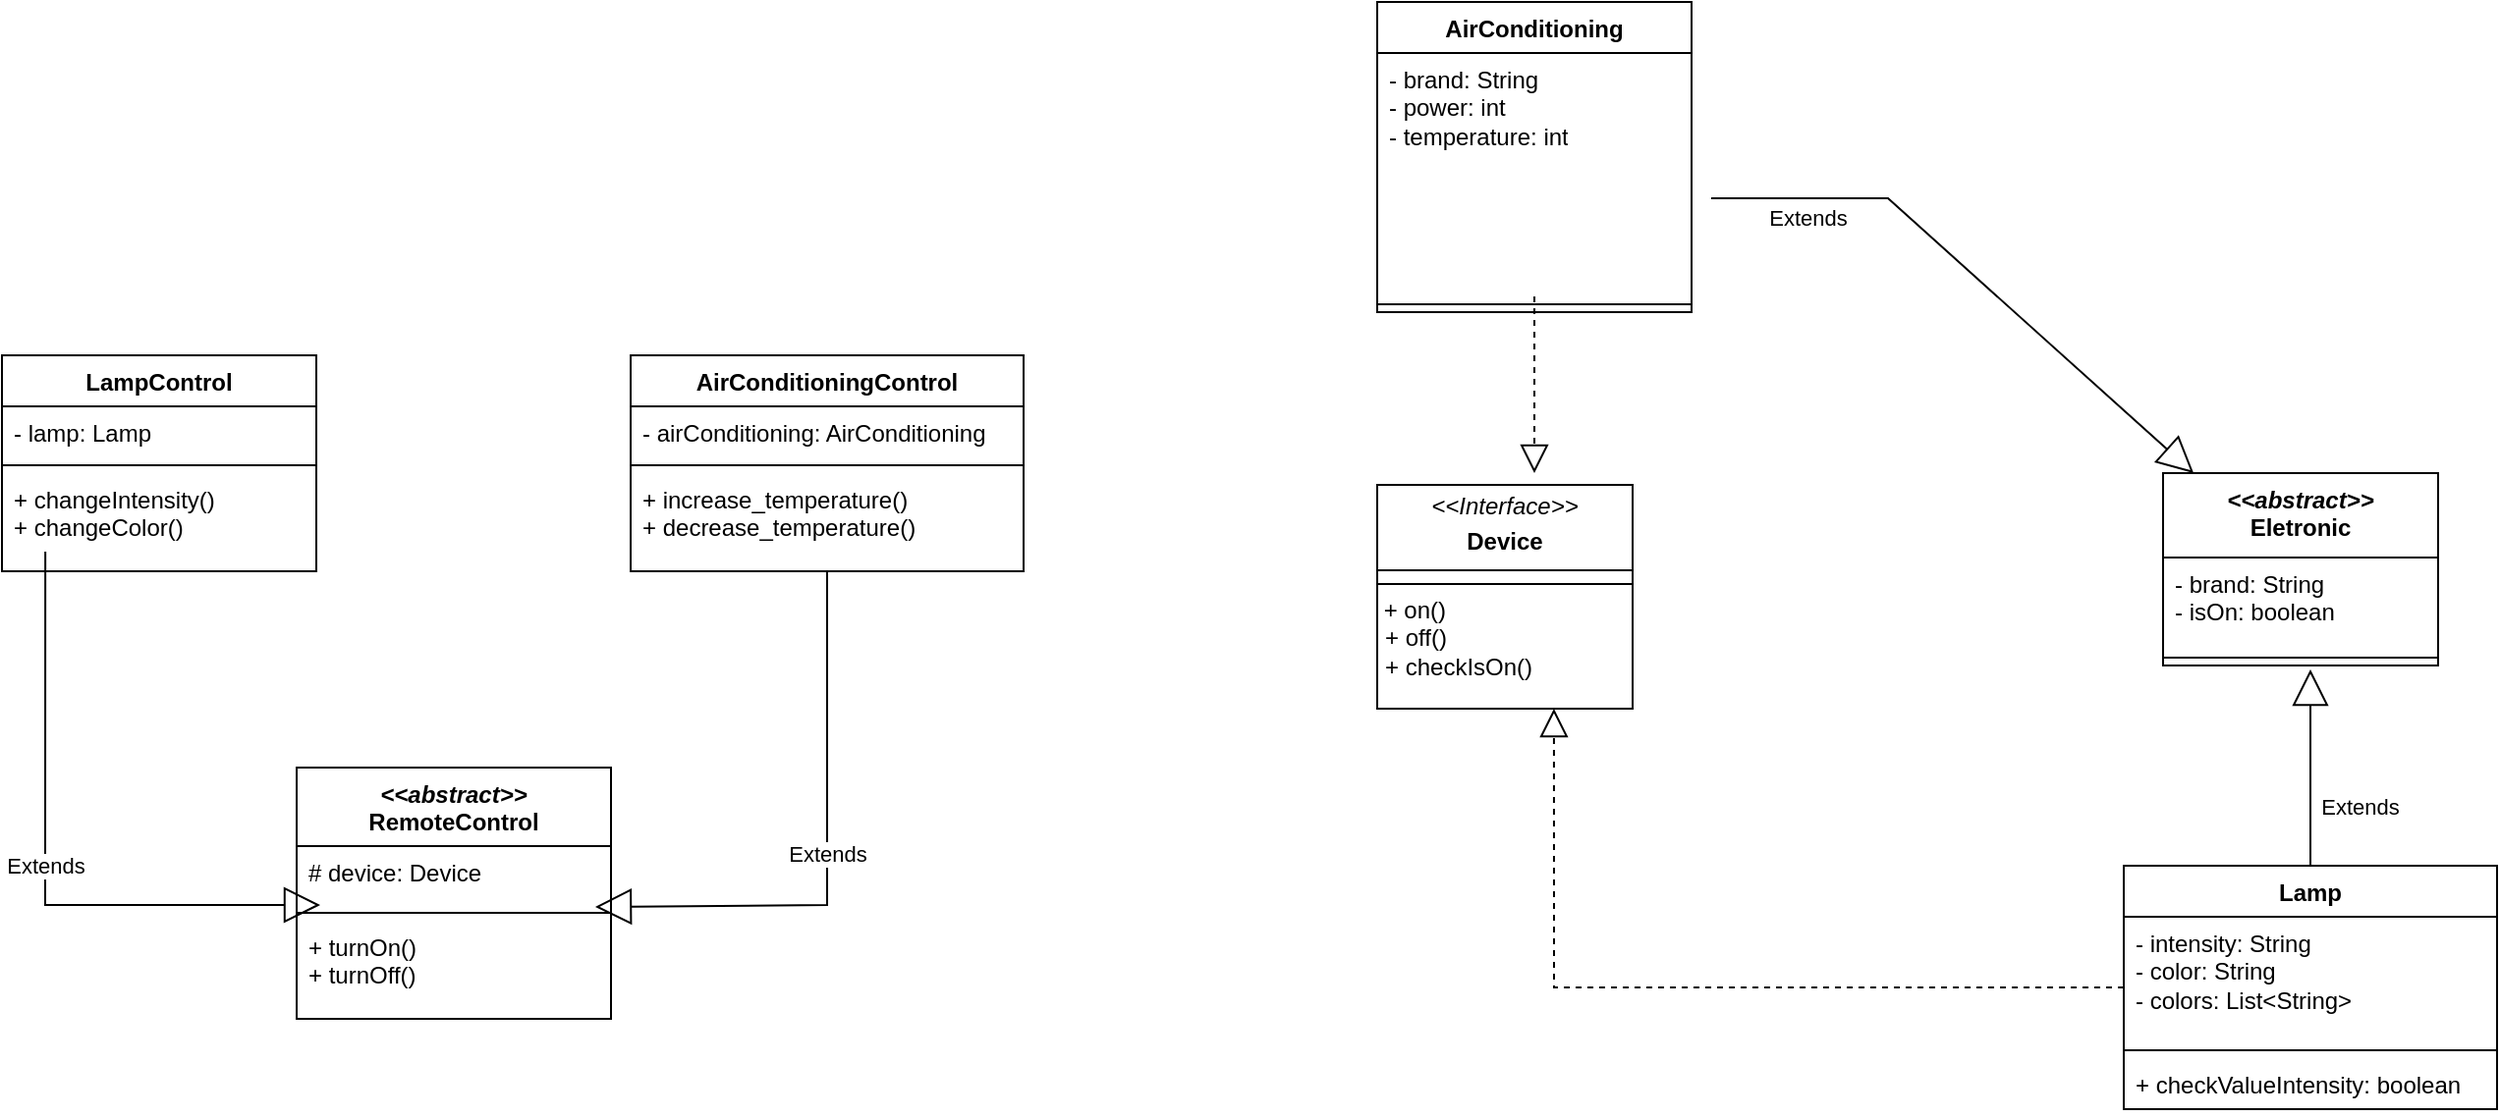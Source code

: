<mxfile version="24.7.6">
  <diagram name="Page-1" id="TNAfjt5LMnymhXojK0WO">
    <mxGraphModel dx="2074" dy="774" grid="1" gridSize="10" guides="1" tooltips="1" connect="1" arrows="1" fold="1" page="1" pageScale="1" pageWidth="827" pageHeight="1169" math="0" shadow="0">
      <root>
        <mxCell id="0" />
        <mxCell id="1" parent="0" />
        <mxCell id="TpmI_sKZYUdSOdVeErOw-5" value="&lt;p style=&quot;margin:0px;margin-top:4px;text-align:center;&quot;&gt;&lt;i&gt;&amp;lt;&amp;lt;Interface&amp;gt;&amp;gt;&lt;/i&gt;&lt;/p&gt;&lt;p style=&quot;margin:0px;margin-top:4px;text-align:center;&quot;&gt;&lt;b&gt;Device&lt;/b&gt;&lt;br&gt;&lt;/p&gt;&lt;hr size=&quot;1&quot; style=&quot;border-style:solid;&quot;&gt;&lt;hr size=&quot;1&quot; style=&quot;border-style:solid;&quot;&gt;&amp;nbsp;+ on()&lt;p style=&quot;margin:0px;margin-left:4px;&quot;&gt;+ off()&lt;/p&gt;&lt;p style=&quot;margin:0px;margin-left:4px;&quot;&gt;+ checkIsOn()&lt;br&gt;&lt;/p&gt;" style="verticalAlign=top;align=left;overflow=fill;html=1;whiteSpace=wrap;" parent="1" vertex="1">
          <mxGeometry x="740" y="346" width="130" height="114" as="geometry" />
        </mxCell>
        <mxCell id="TpmI_sKZYUdSOdVeErOw-6" value="AirConditioning" style="swimlane;fontStyle=1;align=center;verticalAlign=top;childLayout=stackLayout;horizontal=1;startSize=26;horizontalStack=0;resizeParent=1;resizeParentMax=0;resizeLast=0;collapsible=1;marginBottom=0;whiteSpace=wrap;html=1;" parent="1" vertex="1">
          <mxGeometry x="740" y="100" width="160" height="158" as="geometry" />
        </mxCell>
        <mxCell id="TpmI_sKZYUdSOdVeErOw-7" value="&lt;div&gt;- brand: String&lt;/div&gt;&lt;div&gt;- power: int&lt;br&gt;&lt;/div&gt;&lt;div&gt;- temperature: int&lt;/div&gt;" style="text;strokeColor=none;fillColor=none;align=left;verticalAlign=top;spacingLeft=4;spacingRight=4;overflow=hidden;rotatable=0;points=[[0,0.5],[1,0.5]];portConstraint=eastwest;whiteSpace=wrap;html=1;" parent="TpmI_sKZYUdSOdVeErOw-6" vertex="1">
          <mxGeometry y="26" width="160" height="124" as="geometry" />
        </mxCell>
        <mxCell id="TpmI_sKZYUdSOdVeErOw-8" value="" style="line;strokeWidth=1;fillColor=none;align=left;verticalAlign=middle;spacingTop=-1;spacingLeft=3;spacingRight=3;rotatable=0;labelPosition=right;points=[];portConstraint=eastwest;strokeColor=inherit;" parent="TpmI_sKZYUdSOdVeErOw-6" vertex="1">
          <mxGeometry y="150" width="160" height="8" as="geometry" />
        </mxCell>
        <mxCell id="TpmI_sKZYUdSOdVeErOw-10" value="LampControl" style="swimlane;fontStyle=1;align=center;verticalAlign=top;childLayout=stackLayout;horizontal=1;startSize=26;horizontalStack=0;resizeParent=1;resizeParentMax=0;resizeLast=0;collapsible=1;marginBottom=0;whiteSpace=wrap;html=1;" parent="1" vertex="1">
          <mxGeometry x="40" y="280" width="160" height="110" as="geometry" />
        </mxCell>
        <mxCell id="TpmI_sKZYUdSOdVeErOw-11" value="- lamp: Lamp" style="text;strokeColor=none;fillColor=none;align=left;verticalAlign=top;spacingLeft=4;spacingRight=4;overflow=hidden;rotatable=0;points=[[0,0.5],[1,0.5]];portConstraint=eastwest;whiteSpace=wrap;html=1;" parent="TpmI_sKZYUdSOdVeErOw-10" vertex="1">
          <mxGeometry y="26" width="160" height="26" as="geometry" />
        </mxCell>
        <mxCell id="TpmI_sKZYUdSOdVeErOw-12" value="" style="line;strokeWidth=1;fillColor=none;align=left;verticalAlign=middle;spacingTop=-1;spacingLeft=3;spacingRight=3;rotatable=0;labelPosition=right;points=[];portConstraint=eastwest;strokeColor=inherit;" parent="TpmI_sKZYUdSOdVeErOw-10" vertex="1">
          <mxGeometry y="52" width="160" height="8" as="geometry" />
        </mxCell>
        <mxCell id="TpmI_sKZYUdSOdVeErOw-13" value="&lt;div&gt;+ changeIntensity()&lt;/div&gt;&lt;div&gt;+ changeColor()&lt;br&gt;&lt;/div&gt;&lt;div&gt;&lt;br&gt;&lt;/div&gt;&lt;div&gt;&lt;br&gt;&lt;/div&gt;" style="text;strokeColor=none;fillColor=none;align=left;verticalAlign=top;spacingLeft=4;spacingRight=4;overflow=hidden;rotatable=0;points=[[0,0.5],[1,0.5]];portConstraint=eastwest;whiteSpace=wrap;html=1;" parent="TpmI_sKZYUdSOdVeErOw-10" vertex="1">
          <mxGeometry y="60" width="160" height="50" as="geometry" />
        </mxCell>
        <mxCell id="TpmI_sKZYUdSOdVeErOw-14" value="AirConditioningControl" style="swimlane;fontStyle=1;align=center;verticalAlign=top;childLayout=stackLayout;horizontal=1;startSize=26;horizontalStack=0;resizeParent=1;resizeParentMax=0;resizeLast=0;collapsible=1;marginBottom=0;whiteSpace=wrap;html=1;" parent="1" vertex="1">
          <mxGeometry x="360" y="280" width="200" height="110" as="geometry" />
        </mxCell>
        <mxCell id="TpmI_sKZYUdSOdVeErOw-15" value="- airConditioning: AirConditioning" style="text;strokeColor=none;fillColor=none;align=left;verticalAlign=top;spacingLeft=4;spacingRight=4;overflow=hidden;rotatable=0;points=[[0,0.5],[1,0.5]];portConstraint=eastwest;whiteSpace=wrap;html=1;" parent="TpmI_sKZYUdSOdVeErOw-14" vertex="1">
          <mxGeometry y="26" width="200" height="26" as="geometry" />
        </mxCell>
        <mxCell id="TpmI_sKZYUdSOdVeErOw-16" value="" style="line;strokeWidth=1;fillColor=none;align=left;verticalAlign=middle;spacingTop=-1;spacingLeft=3;spacingRight=3;rotatable=0;labelPosition=right;points=[];portConstraint=eastwest;strokeColor=inherit;" parent="TpmI_sKZYUdSOdVeErOw-14" vertex="1">
          <mxGeometry y="52" width="200" height="8" as="geometry" />
        </mxCell>
        <mxCell id="TpmI_sKZYUdSOdVeErOw-17" value="&lt;div&gt;+&amp;nbsp;increase_temperature()&lt;/div&gt;&lt;div&gt;+&amp;nbsp;decrease_temperature()&lt;br&gt;&lt;/div&gt;&lt;div&gt;&lt;br&gt;&lt;/div&gt;" style="text;strokeColor=none;fillColor=none;align=left;verticalAlign=top;spacingLeft=4;spacingRight=4;overflow=hidden;rotatable=0;points=[[0,0.5],[1,0.5]];portConstraint=eastwest;whiteSpace=wrap;html=1;" parent="TpmI_sKZYUdSOdVeErOw-14" vertex="1">
          <mxGeometry y="60" width="200" height="50" as="geometry" />
        </mxCell>
        <mxCell id="cipvRiOky95WafZDJqA4-5" value="&lt;i&gt;&amp;lt;&amp;lt;abstract&amp;gt;&amp;gt;&lt;/i&gt;&lt;div&gt;RemoteControl&lt;/div&gt;" style="swimlane;fontStyle=1;align=center;verticalAlign=top;childLayout=stackLayout;horizontal=1;startSize=40;horizontalStack=0;resizeParent=1;resizeParentMax=0;resizeLast=0;collapsible=1;marginBottom=0;whiteSpace=wrap;html=1;" vertex="1" parent="1">
          <mxGeometry x="190" y="490" width="160" height="128" as="geometry" />
        </mxCell>
        <mxCell id="cipvRiOky95WafZDJqA4-6" value="# device: Device" style="text;strokeColor=none;fillColor=none;align=left;verticalAlign=top;spacingLeft=4;spacingRight=4;overflow=hidden;rotatable=0;points=[[0,0.5],[1,0.5]];portConstraint=eastwest;whiteSpace=wrap;html=1;" vertex="1" parent="cipvRiOky95WafZDJqA4-5">
          <mxGeometry y="40" width="160" height="30" as="geometry" />
        </mxCell>
        <mxCell id="cipvRiOky95WafZDJqA4-7" value="" style="line;strokeWidth=1;fillColor=none;align=left;verticalAlign=middle;spacingTop=-1;spacingLeft=3;spacingRight=3;rotatable=0;labelPosition=right;points=[];portConstraint=eastwest;strokeColor=inherit;" vertex="1" parent="cipvRiOky95WafZDJqA4-5">
          <mxGeometry y="70" width="160" height="8" as="geometry" />
        </mxCell>
        <mxCell id="cipvRiOky95WafZDJqA4-8" value="&lt;div&gt;+ turnOn()&lt;/div&gt;&lt;div&gt;+ turnOff()&lt;br&gt;&lt;/div&gt;" style="text;strokeColor=none;fillColor=none;align=left;verticalAlign=top;spacingLeft=4;spacingRight=4;overflow=hidden;rotatable=0;points=[[0,0.5],[1,0.5]];portConstraint=eastwest;whiteSpace=wrap;html=1;" vertex="1" parent="cipvRiOky95WafZDJqA4-5">
          <mxGeometry y="78" width="160" height="50" as="geometry" />
        </mxCell>
        <mxCell id="cipvRiOky95WafZDJqA4-9" value="&lt;i&gt;&amp;lt;&amp;lt;abstract&amp;gt;&amp;gt;&lt;/i&gt;&lt;div&gt;Eletronic&lt;/div&gt;" style="swimlane;fontStyle=1;align=center;verticalAlign=top;childLayout=stackLayout;horizontal=1;startSize=43;horizontalStack=0;resizeParent=1;resizeParentMax=0;resizeLast=0;collapsible=1;marginBottom=0;whiteSpace=wrap;html=1;" vertex="1" parent="1">
          <mxGeometry x="1140" y="340" width="140" height="98" as="geometry" />
        </mxCell>
        <mxCell id="cipvRiOky95WafZDJqA4-10" value="&lt;div&gt;- brand: String&lt;/div&gt;&lt;div&gt;- isOn: boolean&lt;/div&gt;" style="text;strokeColor=none;fillColor=none;align=left;verticalAlign=top;spacingLeft=4;spacingRight=4;overflow=hidden;rotatable=0;points=[[0,0.5],[1,0.5]];portConstraint=eastwest;whiteSpace=wrap;html=1;" vertex="1" parent="cipvRiOky95WafZDJqA4-9">
          <mxGeometry y="43" width="140" height="47" as="geometry" />
        </mxCell>
        <mxCell id="cipvRiOky95WafZDJqA4-11" value="" style="line;strokeWidth=1;fillColor=none;align=left;verticalAlign=middle;spacingTop=-1;spacingLeft=3;spacingRight=3;rotatable=0;labelPosition=right;points=[];portConstraint=eastwest;strokeColor=inherit;" vertex="1" parent="cipvRiOky95WafZDJqA4-9">
          <mxGeometry y="90" width="140" height="8" as="geometry" />
        </mxCell>
        <mxCell id="cipvRiOky95WafZDJqA4-12" value="Extends" style="endArrow=block;endSize=16;endFill=0;html=1;rounded=0;" edge="1" parent="1" target="cipvRiOky95WafZDJqA4-9">
          <mxGeometry x="-0.675" y="-10" width="160" relative="1" as="geometry">
            <mxPoint x="910" y="200" as="sourcePoint" />
            <mxPoint x="1170" y="370" as="targetPoint" />
            <Array as="points">
              <mxPoint x="950" y="200" />
              <mxPoint x="1000" y="200" />
            </Array>
            <mxPoint as="offset" />
          </mxGeometry>
        </mxCell>
        <mxCell id="cipvRiOky95WafZDJqA4-13" value="Extends" style="endArrow=block;endSize=16;endFill=0;html=1;rounded=0;" edge="1" parent="1" source="cipvRiOky95WafZDJqA4-18">
          <mxGeometry x="-0.4" y="-25" width="160" relative="1" as="geometry">
            <mxPoint x="1323.556" y="194" as="sourcePoint" />
            <mxPoint x="1215" y="440" as="targetPoint" />
            <mxPoint as="offset" />
          </mxGeometry>
        </mxCell>
        <mxCell id="cipvRiOky95WafZDJqA4-14" value="" style="endArrow=block;dashed=1;endFill=0;endSize=12;html=1;rounded=0;entryX=0.692;entryY=1;entryDx=0;entryDy=0;entryPerimeter=0;" edge="1" parent="1" source="cipvRiOky95WafZDJqA4-18" target="TpmI_sKZYUdSOdVeErOw-5">
          <mxGeometry width="160" relative="1" as="geometry">
            <mxPoint x="1290" y="191.832" as="sourcePoint" />
            <mxPoint x="1170" y="370" as="targetPoint" />
            <Array as="points">
              <mxPoint x="830" y="602" />
            </Array>
          </mxGeometry>
        </mxCell>
        <mxCell id="cipvRiOky95WafZDJqA4-15" value="" style="endArrow=block;dashed=1;endFill=0;endSize=12;html=1;rounded=0;" edge="1" parent="1" source="TpmI_sKZYUdSOdVeErOw-7">
          <mxGeometry width="160" relative="1" as="geometry">
            <mxPoint x="1010" y="370" as="sourcePoint" />
            <mxPoint x="820" y="340" as="targetPoint" />
          </mxGeometry>
        </mxCell>
        <mxCell id="cipvRiOky95WafZDJqA4-16" value="Extends" style="endArrow=block;endSize=16;endFill=0;html=1;rounded=0;exitX=0.25;exitY=1;exitDx=0;exitDy=0;entryX=0.075;entryY=1;entryDx=0;entryDy=0;entryPerimeter=0;" edge="1" parent="1" target="cipvRiOky95WafZDJqA4-6">
          <mxGeometry width="160" relative="1" as="geometry">
            <mxPoint x="62.07" y="380" as="sourcePoint" />
            <mxPoint x="177.924" y="480" as="targetPoint" />
            <Array as="points">
              <mxPoint x="62" y="560" />
            </Array>
          </mxGeometry>
        </mxCell>
        <mxCell id="cipvRiOky95WafZDJqA4-17" value="Extends" style="endArrow=block;endSize=16;endFill=0;html=1;rounded=0;entryX=0.95;entryY=1.033;entryDx=0;entryDy=0;entryPerimeter=0;" edge="1" parent="1" source="TpmI_sKZYUdSOdVeErOw-14" target="cipvRiOky95WafZDJqA4-6">
          <mxGeometry width="160" relative="1" as="geometry">
            <mxPoint x="1010" y="370" as="sourcePoint" />
            <mxPoint x="1170" y="370" as="targetPoint" />
            <Array as="points">
              <mxPoint x="460" y="560" />
            </Array>
          </mxGeometry>
        </mxCell>
        <mxCell id="cipvRiOky95WafZDJqA4-18" value="&lt;div&gt;Lamp&lt;/div&gt;" style="swimlane;fontStyle=1;align=center;verticalAlign=top;childLayout=stackLayout;horizontal=1;startSize=26;horizontalStack=0;resizeParent=1;resizeParentMax=0;resizeLast=0;collapsible=1;marginBottom=0;whiteSpace=wrap;html=1;" vertex="1" parent="1">
          <mxGeometry x="1120" y="540" width="190" height="124" as="geometry" />
        </mxCell>
        <mxCell id="cipvRiOky95WafZDJqA4-19" value="&lt;div&gt;- intensity: String&lt;/div&gt;&lt;div&gt;- color: String&lt;br&gt;&lt;/div&gt;&lt;div&gt;- colors: List&amp;lt;String&amp;gt;&lt;/div&gt;" style="text;strokeColor=none;fillColor=none;align=left;verticalAlign=top;spacingLeft=4;spacingRight=4;overflow=hidden;rotatable=0;points=[[0,0.5],[1,0.5]];portConstraint=eastwest;whiteSpace=wrap;html=1;" vertex="1" parent="cipvRiOky95WafZDJqA4-18">
          <mxGeometry y="26" width="190" height="64" as="geometry" />
        </mxCell>
        <mxCell id="cipvRiOky95WafZDJqA4-20" value="" style="line;strokeWidth=1;fillColor=none;align=left;verticalAlign=middle;spacingTop=-1;spacingLeft=3;spacingRight=3;rotatable=0;labelPosition=right;points=[];portConstraint=eastwest;strokeColor=inherit;" vertex="1" parent="cipvRiOky95WafZDJqA4-18">
          <mxGeometry y="90" width="190" height="8" as="geometry" />
        </mxCell>
        <mxCell id="cipvRiOky95WafZDJqA4-21" value="+ checkValueIntensity: boolean" style="text;strokeColor=none;fillColor=none;align=left;verticalAlign=top;spacingLeft=4;spacingRight=4;overflow=hidden;rotatable=0;points=[[0,0.5],[1,0.5]];portConstraint=eastwest;whiteSpace=wrap;html=1;" vertex="1" parent="cipvRiOky95WafZDJqA4-18">
          <mxGeometry y="98" width="190" height="26" as="geometry" />
        </mxCell>
      </root>
    </mxGraphModel>
  </diagram>
</mxfile>
